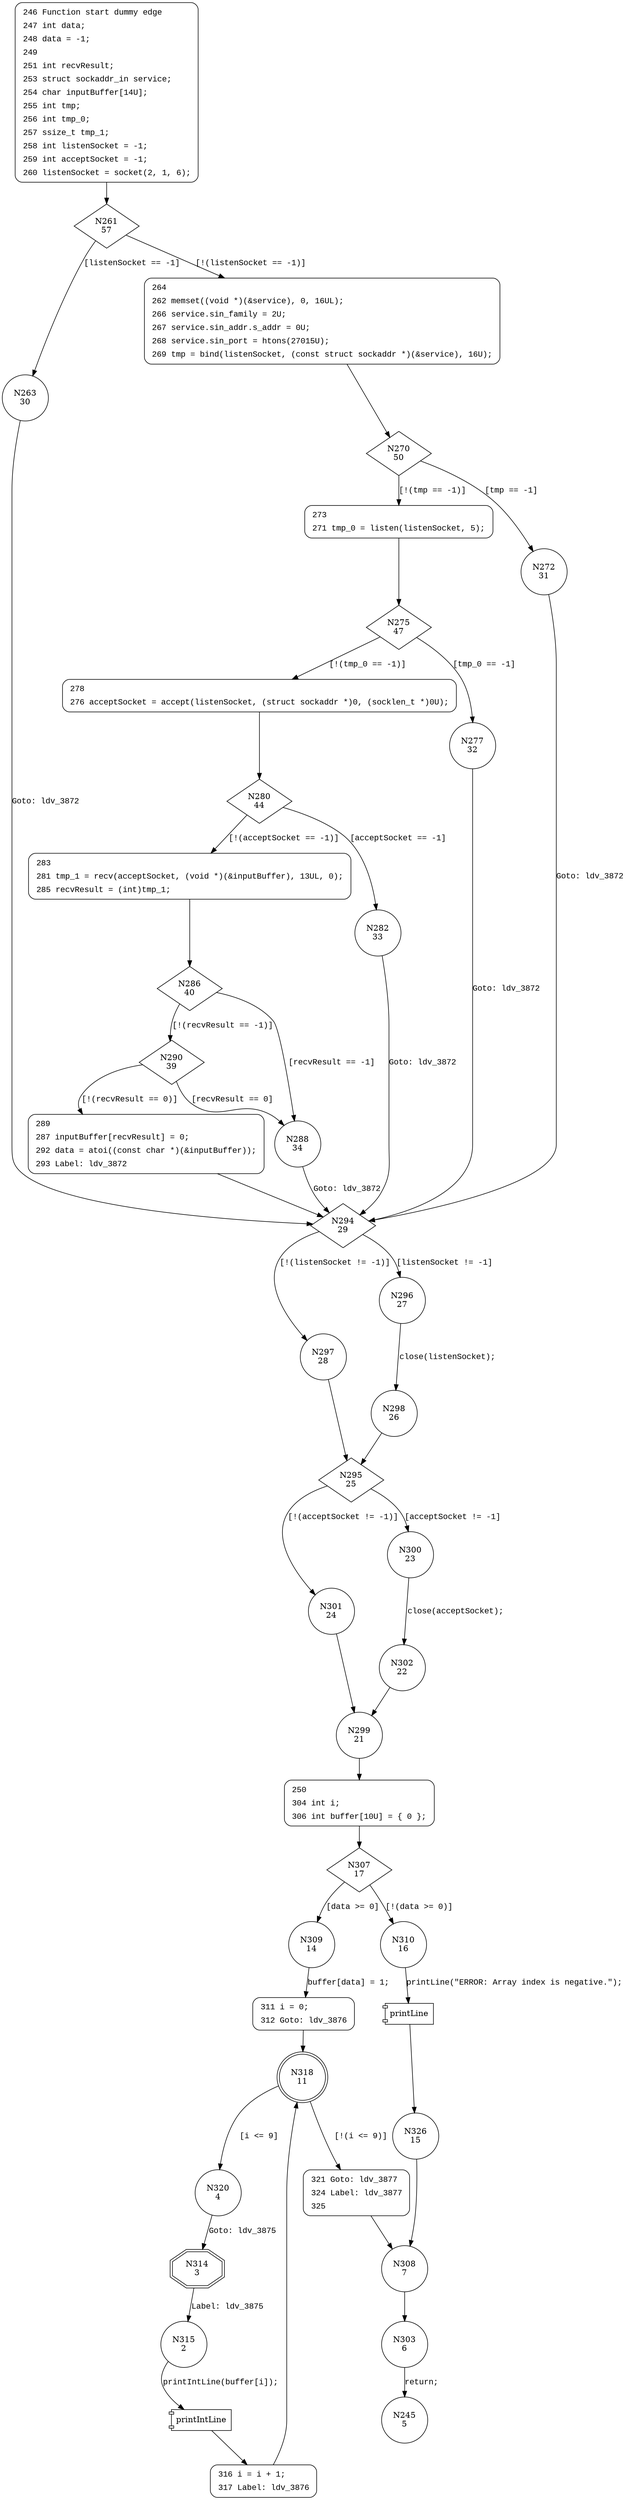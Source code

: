 digraph CWE121_Stack_Based_Buffer_Overflow__CWE129_listen_socket_13_bad {
261 [shape="diamond" label="N261\n57"]
263 [shape="circle" label="N263\n30"]
264 [shape="circle" label="N264\n56"]
270 [shape="diamond" label="N270\n50"]
272 [shape="circle" label="N272\n31"]
273 [shape="circle" label="N273\n49"]
275 [shape="diamond" label="N275\n47"]
277 [shape="circle" label="N277\n32"]
278 [shape="circle" label="N278\n46"]
280 [shape="diamond" label="N280\n44"]
282 [shape="circle" label="N282\n33"]
283 [shape="circle" label="N283\n43"]
286 [shape="diamond" label="N286\n40"]
288 [shape="circle" label="N288\n34"]
290 [shape="diamond" label="N290\n39"]
289 [shape="circle" label="N289\n38"]
294 [shape="diamond" label="N294\n29"]
296 [shape="circle" label="N296\n27"]
297 [shape="circle" label="N297\n28"]
295 [shape="diamond" label="N295\n25"]
300 [shape="circle" label="N300\n23"]
301 [shape="circle" label="N301\n24"]
299 [shape="circle" label="N299\n21"]
250 [shape="circle" label="N250\n20"]
307 [shape="diamond" label="N307\n17"]
309 [shape="circle" label="N309\n14"]
310 [shape="circle" label="N310\n16"]
326 [shape="circle" label="N326\n15"]
308 [shape="circle" label="N308\n7"]
303 [shape="circle" label="N303\n6"]
311 [shape="circle" label="N311\n13"]
318 [shape="doublecircle" label="N318\n11"]
320 [shape="circle" label="N320\n4"]
321 [shape="circle" label="N321\n10"]
314 [shape="doubleoctagon" label="N314\n3"]
315 [shape="circle" label="N315\n2"]
316 [shape="circle" label="N316\n1"]
302 [shape="circle" label="N302\n22"]
298 [shape="circle" label="N298\n26"]
245 [shape="circle" label="N245\n5"]
246 [style="filled,bold" penwidth="1" fillcolor="white" fontname="Courier New" shape="Mrecord" label=<<table border="0" cellborder="0" cellpadding="3" bgcolor="white"><tr><td align="right">246</td><td align="left">Function start dummy edge</td></tr><tr><td align="right">247</td><td align="left">int data;</td></tr><tr><td align="right">248</td><td align="left">data = -1;</td></tr><tr><td align="right">249</td><td align="left"></td></tr><tr><td align="right">251</td><td align="left">int recvResult;</td></tr><tr><td align="right">253</td><td align="left">struct sockaddr_in service;</td></tr><tr><td align="right">254</td><td align="left">char inputBuffer[14U];</td></tr><tr><td align="right">255</td><td align="left">int tmp;</td></tr><tr><td align="right">256</td><td align="left">int tmp_0;</td></tr><tr><td align="right">257</td><td align="left">ssize_t tmp_1;</td></tr><tr><td align="right">258</td><td align="left">int listenSocket = -1;</td></tr><tr><td align="right">259</td><td align="left">int acceptSocket = -1;</td></tr><tr><td align="right">260</td><td align="left">listenSocket = socket(2, 1, 6);</td></tr></table>>]
246 -> 261[label=""]
264 [style="filled,bold" penwidth="1" fillcolor="white" fontname="Courier New" shape="Mrecord" label=<<table border="0" cellborder="0" cellpadding="3" bgcolor="white"><tr><td align="right">264</td><td align="left"></td></tr><tr><td align="right">262</td><td align="left">memset((void *)(&amp;service), 0, 16UL);</td></tr><tr><td align="right">266</td><td align="left">service.sin_family = 2U;</td></tr><tr><td align="right">267</td><td align="left">service.sin_addr.s_addr = 0U;</td></tr><tr><td align="right">268</td><td align="left">service.sin_port = htons(27015U);</td></tr><tr><td align="right">269</td><td align="left">tmp = bind(listenSocket, (const struct sockaddr *)(&amp;service), 16U);</td></tr></table>>]
264 -> 270[label=""]
273 [style="filled,bold" penwidth="1" fillcolor="white" fontname="Courier New" shape="Mrecord" label=<<table border="0" cellborder="0" cellpadding="3" bgcolor="white"><tr><td align="right">273</td><td align="left"></td></tr><tr><td align="right">271</td><td align="left">tmp_0 = listen(listenSocket, 5);</td></tr></table>>]
273 -> 275[label=""]
278 [style="filled,bold" penwidth="1" fillcolor="white" fontname="Courier New" shape="Mrecord" label=<<table border="0" cellborder="0" cellpadding="3" bgcolor="white"><tr><td align="right">278</td><td align="left"></td></tr><tr><td align="right">276</td><td align="left">acceptSocket = accept(listenSocket, (struct sockaddr *)0, (socklen_t *)0U);</td></tr></table>>]
278 -> 280[label=""]
283 [style="filled,bold" penwidth="1" fillcolor="white" fontname="Courier New" shape="Mrecord" label=<<table border="0" cellborder="0" cellpadding="3" bgcolor="white"><tr><td align="right">283</td><td align="left"></td></tr><tr><td align="right">281</td><td align="left">tmp_1 = recv(acceptSocket, (void *)(&amp;inputBuffer), 13UL, 0);</td></tr><tr><td align="right">285</td><td align="left">recvResult = (int)tmp_1;</td></tr></table>>]
283 -> 286[label=""]
289 [style="filled,bold" penwidth="1" fillcolor="white" fontname="Courier New" shape="Mrecord" label=<<table border="0" cellborder="0" cellpadding="3" bgcolor="white"><tr><td align="right">289</td><td align="left"></td></tr><tr><td align="right">287</td><td align="left">inputBuffer[recvResult] = 0;</td></tr><tr><td align="right">292</td><td align="left">data = atoi((const char *)(&amp;inputBuffer));</td></tr><tr><td align="right">293</td><td align="left">Label: ldv_3872</td></tr></table>>]
289 -> 294[label=""]
250 [style="filled,bold" penwidth="1" fillcolor="white" fontname="Courier New" shape="Mrecord" label=<<table border="0" cellborder="0" cellpadding="3" bgcolor="white"><tr><td align="right">250</td><td align="left"></td></tr><tr><td align="right">304</td><td align="left">int i;</td></tr><tr><td align="right">306</td><td align="left">int buffer[10U] = &#123; 0 &#125;;</td></tr></table>>]
250 -> 307[label=""]
311 [style="filled,bold" penwidth="1" fillcolor="white" fontname="Courier New" shape="Mrecord" label=<<table border="0" cellborder="0" cellpadding="3" bgcolor="white"><tr><td align="right">311</td><td align="left">i = 0;</td></tr><tr><td align="right">312</td><td align="left">Goto: ldv_3876</td></tr></table>>]
311 -> 318[label=""]
321 [style="filled,bold" penwidth="1" fillcolor="white" fontname="Courier New" shape="Mrecord" label=<<table border="0" cellborder="0" cellpadding="3" bgcolor="white"><tr><td align="right">321</td><td align="left">Goto: ldv_3877</td></tr><tr><td align="right">324</td><td align="left">Label: ldv_3877</td></tr><tr><td align="right">325</td><td align="left"></td></tr></table>>]
321 -> 308[label=""]
316 [style="filled,bold" penwidth="1" fillcolor="white" fontname="Courier New" shape="Mrecord" label=<<table border="0" cellborder="0" cellpadding="3" bgcolor="white"><tr><td align="right">316</td><td align="left">i = i + 1;</td></tr><tr><td align="right">317</td><td align="left">Label: ldv_3876</td></tr></table>>]
316 -> 318[label=""]
261 -> 263 [label="[listenSocket == -1]" fontname="Courier New"]
261 -> 264 [label="[!(listenSocket == -1)]" fontname="Courier New"]
270 -> 272 [label="[tmp == -1]" fontname="Courier New"]
270 -> 273 [label="[!(tmp == -1)]" fontname="Courier New"]
275 -> 277 [label="[tmp_0 == -1]" fontname="Courier New"]
275 -> 278 [label="[!(tmp_0 == -1)]" fontname="Courier New"]
280 -> 282 [label="[acceptSocket == -1]" fontname="Courier New"]
280 -> 283 [label="[!(acceptSocket == -1)]" fontname="Courier New"]
286 -> 288 [label="[recvResult == -1]" fontname="Courier New"]
286 -> 290 [label="[!(recvResult == -1)]" fontname="Courier New"]
290 -> 288 [label="[recvResult == 0]" fontname="Courier New"]
290 -> 289 [label="[!(recvResult == 0)]" fontname="Courier New"]
294 -> 296 [label="[listenSocket != -1]" fontname="Courier New"]
294 -> 297 [label="[!(listenSocket != -1)]" fontname="Courier New"]
295 -> 300 [label="[acceptSocket != -1]" fontname="Courier New"]
295 -> 301 [label="[!(acceptSocket != -1)]" fontname="Courier New"]
299 -> 250 [label="" fontname="Courier New"]
307 -> 309 [label="[data >= 0]" fontname="Courier New"]
307 -> 310 [label="[!(data >= 0)]" fontname="Courier New"]
100032 [shape="component" label="printLine"]
310 -> 100032 [label="printLine(\"ERROR: Array index is negative.\");" fontname="Courier New"]
100032 -> 326 [label="" fontname="Courier New"]
308 -> 303 [label="" fontname="Courier New"]
309 -> 311 [label="buffer[data] = 1;" fontname="Courier New"]
318 -> 320 [label="[i <= 9]" fontname="Courier New"]
318 -> 321 [label="[!(i <= 9)]" fontname="Courier New"]
320 -> 314 [label="Goto: ldv_3875" fontname="Courier New"]
314 -> 315 [label="Label: ldv_3875" fontname="Courier New"]
100033 [shape="component" label="printIntLine"]
315 -> 100033 [label="printIntLine(buffer[i]);" fontname="Courier New"]
100033 -> 316 [label="" fontname="Courier New"]
300 -> 302 [label="close(acceptSocket);" fontname="Courier New"]
296 -> 298 [label="close(listenSocket);" fontname="Courier New"]
288 -> 294 [label="Goto: ldv_3872" fontname="Courier New"]
277 -> 294 [label="Goto: ldv_3872" fontname="Courier New"]
263 -> 294 [label="Goto: ldv_3872" fontname="Courier New"]
297 -> 295 [label="" fontname="Courier New"]
301 -> 299 [label="" fontname="Courier New"]
326 -> 308 [label="" fontname="Courier New"]
303 -> 245 [label="return;" fontname="Courier New"]
302 -> 299 [label="" fontname="Courier New"]
298 -> 295 [label="" fontname="Courier New"]
282 -> 294 [label="Goto: ldv_3872" fontname="Courier New"]
272 -> 294 [label="Goto: ldv_3872" fontname="Courier New"]
}